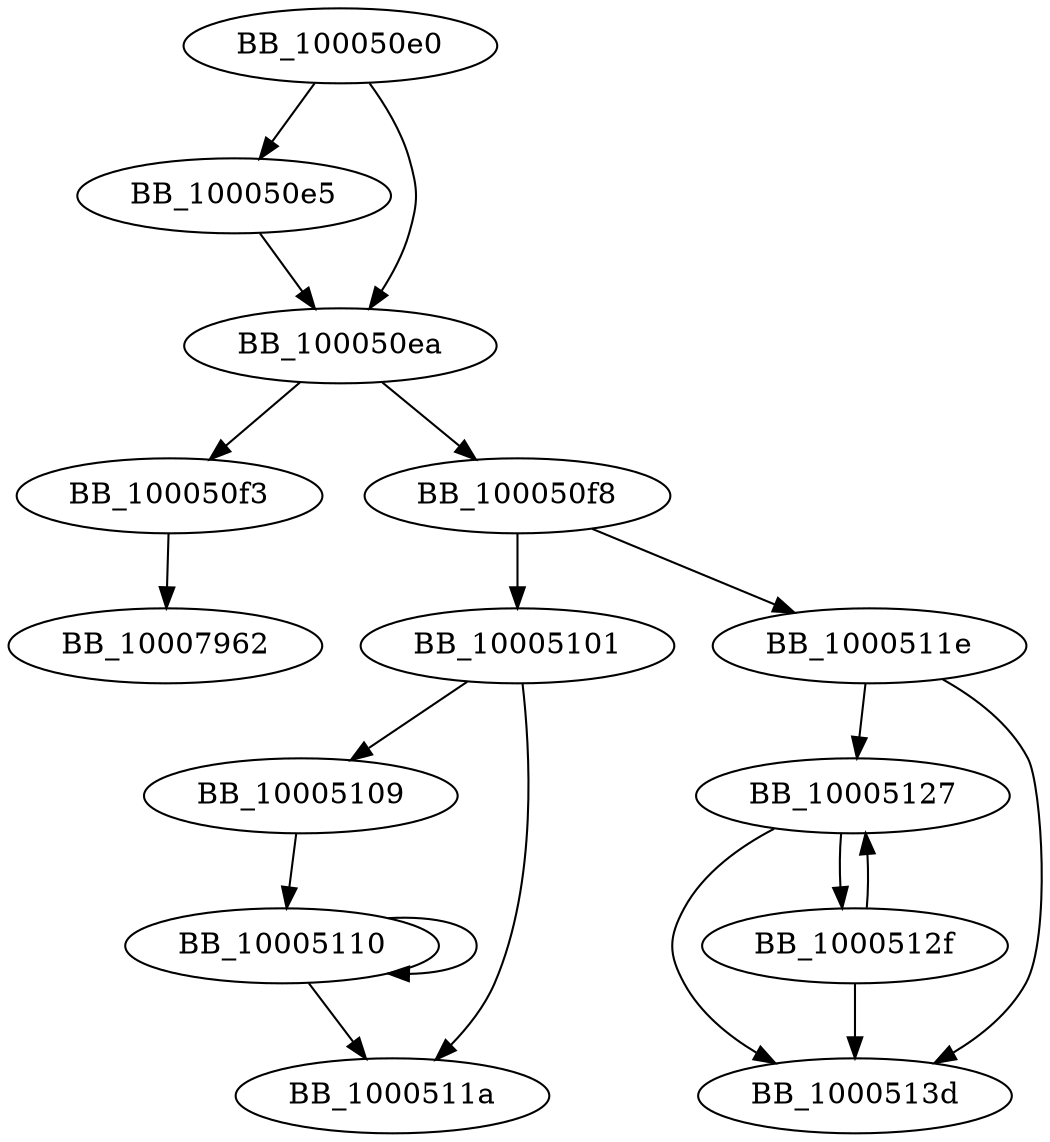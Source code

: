 DiGraph sub_100050E0{
BB_100050e0->BB_100050e5
BB_100050e0->BB_100050ea
BB_100050e5->BB_100050ea
BB_100050ea->BB_100050f3
BB_100050ea->BB_100050f8
BB_100050f3->BB_10007962
BB_100050f8->BB_10005101
BB_100050f8->BB_1000511e
BB_10005101->BB_10005109
BB_10005101->BB_1000511a
BB_10005109->BB_10005110
BB_10005110->BB_10005110
BB_10005110->BB_1000511a
BB_1000511e->BB_10005127
BB_1000511e->BB_1000513d
BB_10005127->BB_1000512f
BB_10005127->BB_1000513d
BB_1000512f->BB_10005127
BB_1000512f->BB_1000513d
}
